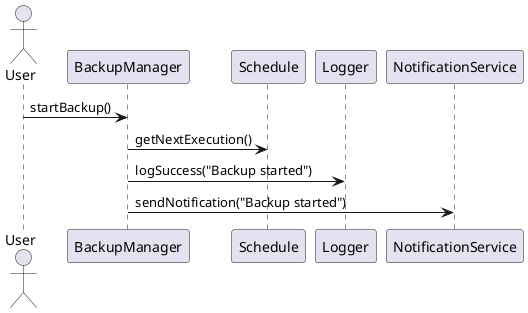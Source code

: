 @startuml
actor User

User -> BackupManager: startBackup()
BackupManager -> Schedule: getNextExecution()
BackupManager -> Logger: logSuccess("Backup started")
BackupManager -> NotificationService: sendNotification("Backup started")
@enduml

